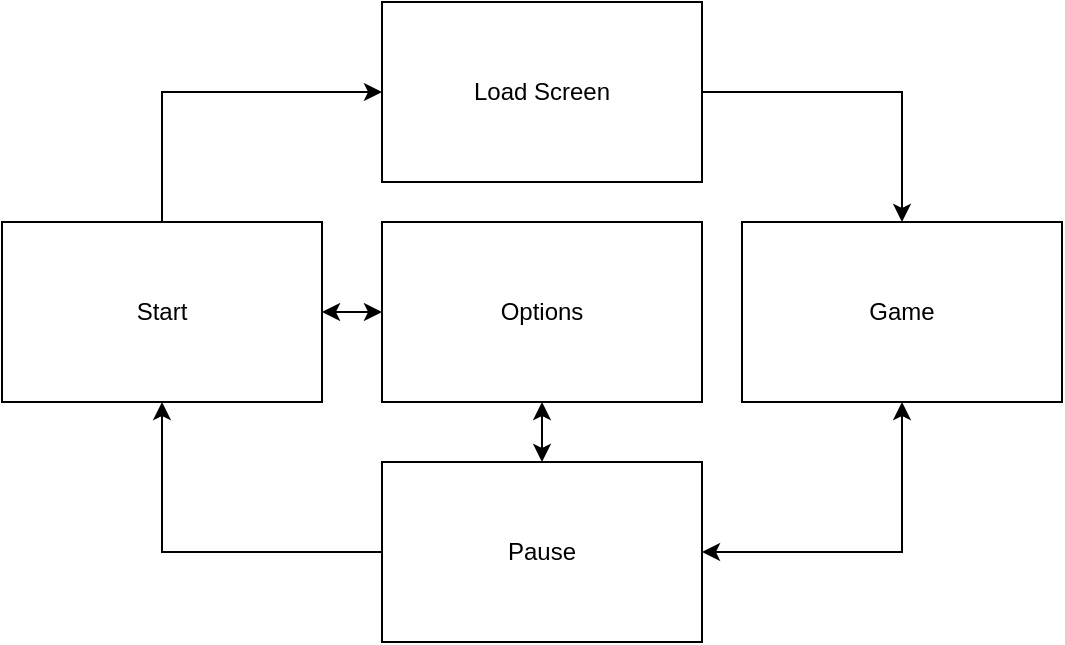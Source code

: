<mxfile version="15.8.7" type="github">
  <diagram id="C5RBs43oDa-KdzZeNtuy" name="Page-1">
    <mxGraphModel dx="723" dy="375" grid="1" gridSize="10" guides="1" tooltips="1" connect="1" arrows="1" fold="1" page="1" pageScale="1" pageWidth="827" pageHeight="1169" math="0" shadow="0">
      <root>
        <mxCell id="WIyWlLk6GJQsqaUBKTNV-0" />
        <mxCell id="WIyWlLk6GJQsqaUBKTNV-1" parent="WIyWlLk6GJQsqaUBKTNV-0" />
        <mxCell id="WmT7d-SbjEtI7QYsM9XN-4" style="edgeStyle=orthogonalEdgeStyle;rounded=0;orthogonalLoop=1;jettySize=auto;html=1;fontSize=72;startArrow=classic;startFill=1;exitX=1;exitY=0.5;exitDx=0;exitDy=0;entryX=0;entryY=0.5;entryDx=0;entryDy=0;" parent="WIyWlLk6GJQsqaUBKTNV-1" source="WmT7d-SbjEtI7QYsM9XN-0" target="WmT7d-SbjEtI7QYsM9XN-1" edge="1">
          <mxGeometry relative="1" as="geometry">
            <Array as="points" />
            <mxPoint x="212" y="158" as="sourcePoint" />
          </mxGeometry>
        </mxCell>
        <mxCell id="WmT7d-SbjEtI7QYsM9XN-5" style="edgeStyle=orthogonalEdgeStyle;rounded=0;orthogonalLoop=1;jettySize=auto;html=1;entryX=0;entryY=0.5;entryDx=0;entryDy=0;fontSize=72;startArrow=none;startFill=0;exitX=0.5;exitY=0;exitDx=0;exitDy=0;" parent="WIyWlLk6GJQsqaUBKTNV-1" source="WmT7d-SbjEtI7QYsM9XN-0" edge="1">
          <mxGeometry relative="1" as="geometry">
            <Array as="points">
              <mxPoint x="210" y="85" />
            </Array>
            <mxPoint x="320" y="85" as="targetPoint" />
          </mxGeometry>
        </mxCell>
        <mxCell id="WmT7d-SbjEtI7QYsM9XN-0" value="Start" style="rounded=0;whiteSpace=wrap;html=1;verticalAlign=middle;" parent="WIyWlLk6GJQsqaUBKTNV-1" vertex="1">
          <mxGeometry x="130" y="150" width="160" height="90" as="geometry" />
        </mxCell>
        <mxCell id="WmT7d-SbjEtI7QYsM9XN-1" value="Options" style="rounded=0;whiteSpace=wrap;html=1;verticalAlign=middle;" parent="WIyWlLk6GJQsqaUBKTNV-1" vertex="1">
          <mxGeometry x="320" y="150" width="160" height="90" as="geometry" />
        </mxCell>
        <mxCell id="WmT7d-SbjEtI7QYsM9XN-7" style="edgeStyle=orthogonalEdgeStyle;rounded=0;orthogonalLoop=1;jettySize=auto;html=1;entryX=0.5;entryY=1;entryDx=0;entryDy=0;fontSize=72;" parent="WIyWlLk6GJQsqaUBKTNV-1" source="WmT7d-SbjEtI7QYsM9XN-3" target="WmT7d-SbjEtI7QYsM9XN-0" edge="1">
          <mxGeometry relative="1" as="geometry" />
        </mxCell>
        <mxCell id="tQ243QOTnOfTrtiXklUJ-24" value="" style="edgeStyle=orthogonalEdgeStyle;rounded=0;orthogonalLoop=1;jettySize=auto;html=1;startArrow=classic;startFill=1;" edge="1" parent="WIyWlLk6GJQsqaUBKTNV-1" source="WmT7d-SbjEtI7QYsM9XN-3" target="WmT7d-SbjEtI7QYsM9XN-1">
          <mxGeometry relative="1" as="geometry" />
        </mxCell>
        <mxCell id="WmT7d-SbjEtI7QYsM9XN-3" value="Pause" style="rounded=0;whiteSpace=wrap;html=1;verticalAlign=middle;" parent="WIyWlLk6GJQsqaUBKTNV-1" vertex="1">
          <mxGeometry x="320" y="270" width="160" height="90" as="geometry" />
        </mxCell>
        <mxCell id="tQ243QOTnOfTrtiXklUJ-19" value="" style="edgeStyle=orthogonalEdgeStyle;rounded=0;orthogonalLoop=1;jettySize=auto;html=1;" edge="1" parent="WIyWlLk6GJQsqaUBKTNV-1" source="WmT7d-SbjEtI7QYsM9XN-17" target="tQ243QOTnOfTrtiXklUJ-18">
          <mxGeometry relative="1" as="geometry" />
        </mxCell>
        <mxCell id="WmT7d-SbjEtI7QYsM9XN-17" value="Load Screen" style="rounded=0;whiteSpace=wrap;html=1;verticalAlign=middle;" parent="WIyWlLk6GJQsqaUBKTNV-1" vertex="1">
          <mxGeometry x="320" y="40" width="160" height="90" as="geometry" />
        </mxCell>
        <mxCell id="tQ243QOTnOfTrtiXklUJ-23" style="edgeStyle=orthogonalEdgeStyle;rounded=0;orthogonalLoop=1;jettySize=auto;html=1;entryX=1;entryY=0.5;entryDx=0;entryDy=0;startArrow=classic;startFill=1;" edge="1" parent="WIyWlLk6GJQsqaUBKTNV-1" source="tQ243QOTnOfTrtiXklUJ-18" target="WmT7d-SbjEtI7QYsM9XN-3">
          <mxGeometry relative="1" as="geometry">
            <Array as="points">
              <mxPoint x="580" y="315" />
            </Array>
          </mxGeometry>
        </mxCell>
        <mxCell id="tQ243QOTnOfTrtiXklUJ-18" value="Game" style="rounded=0;whiteSpace=wrap;html=1;verticalAlign=middle;" vertex="1" parent="WIyWlLk6GJQsqaUBKTNV-1">
          <mxGeometry x="500" y="150" width="160" height="90" as="geometry" />
        </mxCell>
      </root>
    </mxGraphModel>
  </diagram>
</mxfile>

